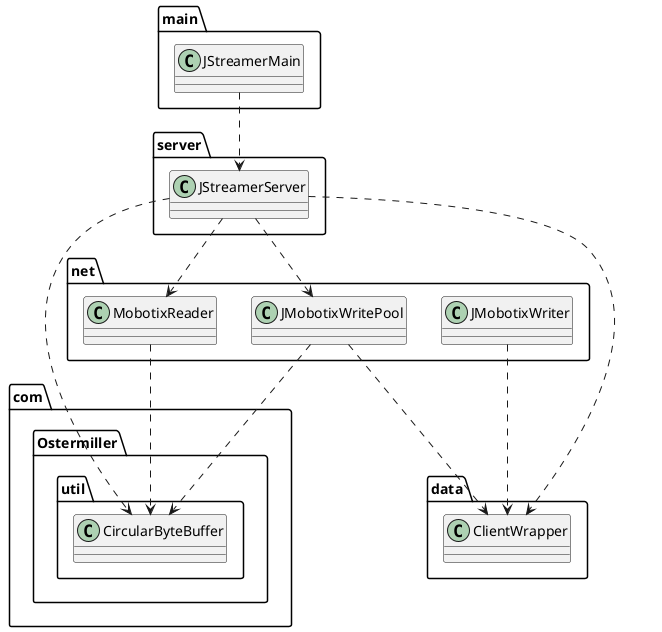 @startuml
class com.Ostermiller.util.CircularByteBuffer
class data.ClientWrapper
class main.JStreamerMain
class net.JMobotixWritePool
class net.JMobotixWriter
class net.MobotixReader
class server.JStreamerServer
main.JStreamerMain ..> server.JStreamerServer
net.JMobotixWritePool ..> com.Ostermiller.util.CircularByteBuffer
net.JMobotixWritePool ..> data.ClientWrapper
net.JMobotixWriter ..> data.ClientWrapper
net.MobotixReader ..> com.Ostermiller.util.CircularByteBuffer
server.JStreamerServer ..> com.Ostermiller.util.CircularByteBuffer
server.JStreamerServer ..> data.ClientWrapper
server.JStreamerServer ..> net.JMobotixWritePool
server.JStreamerServer ..> net.MobotixReader
@enduml